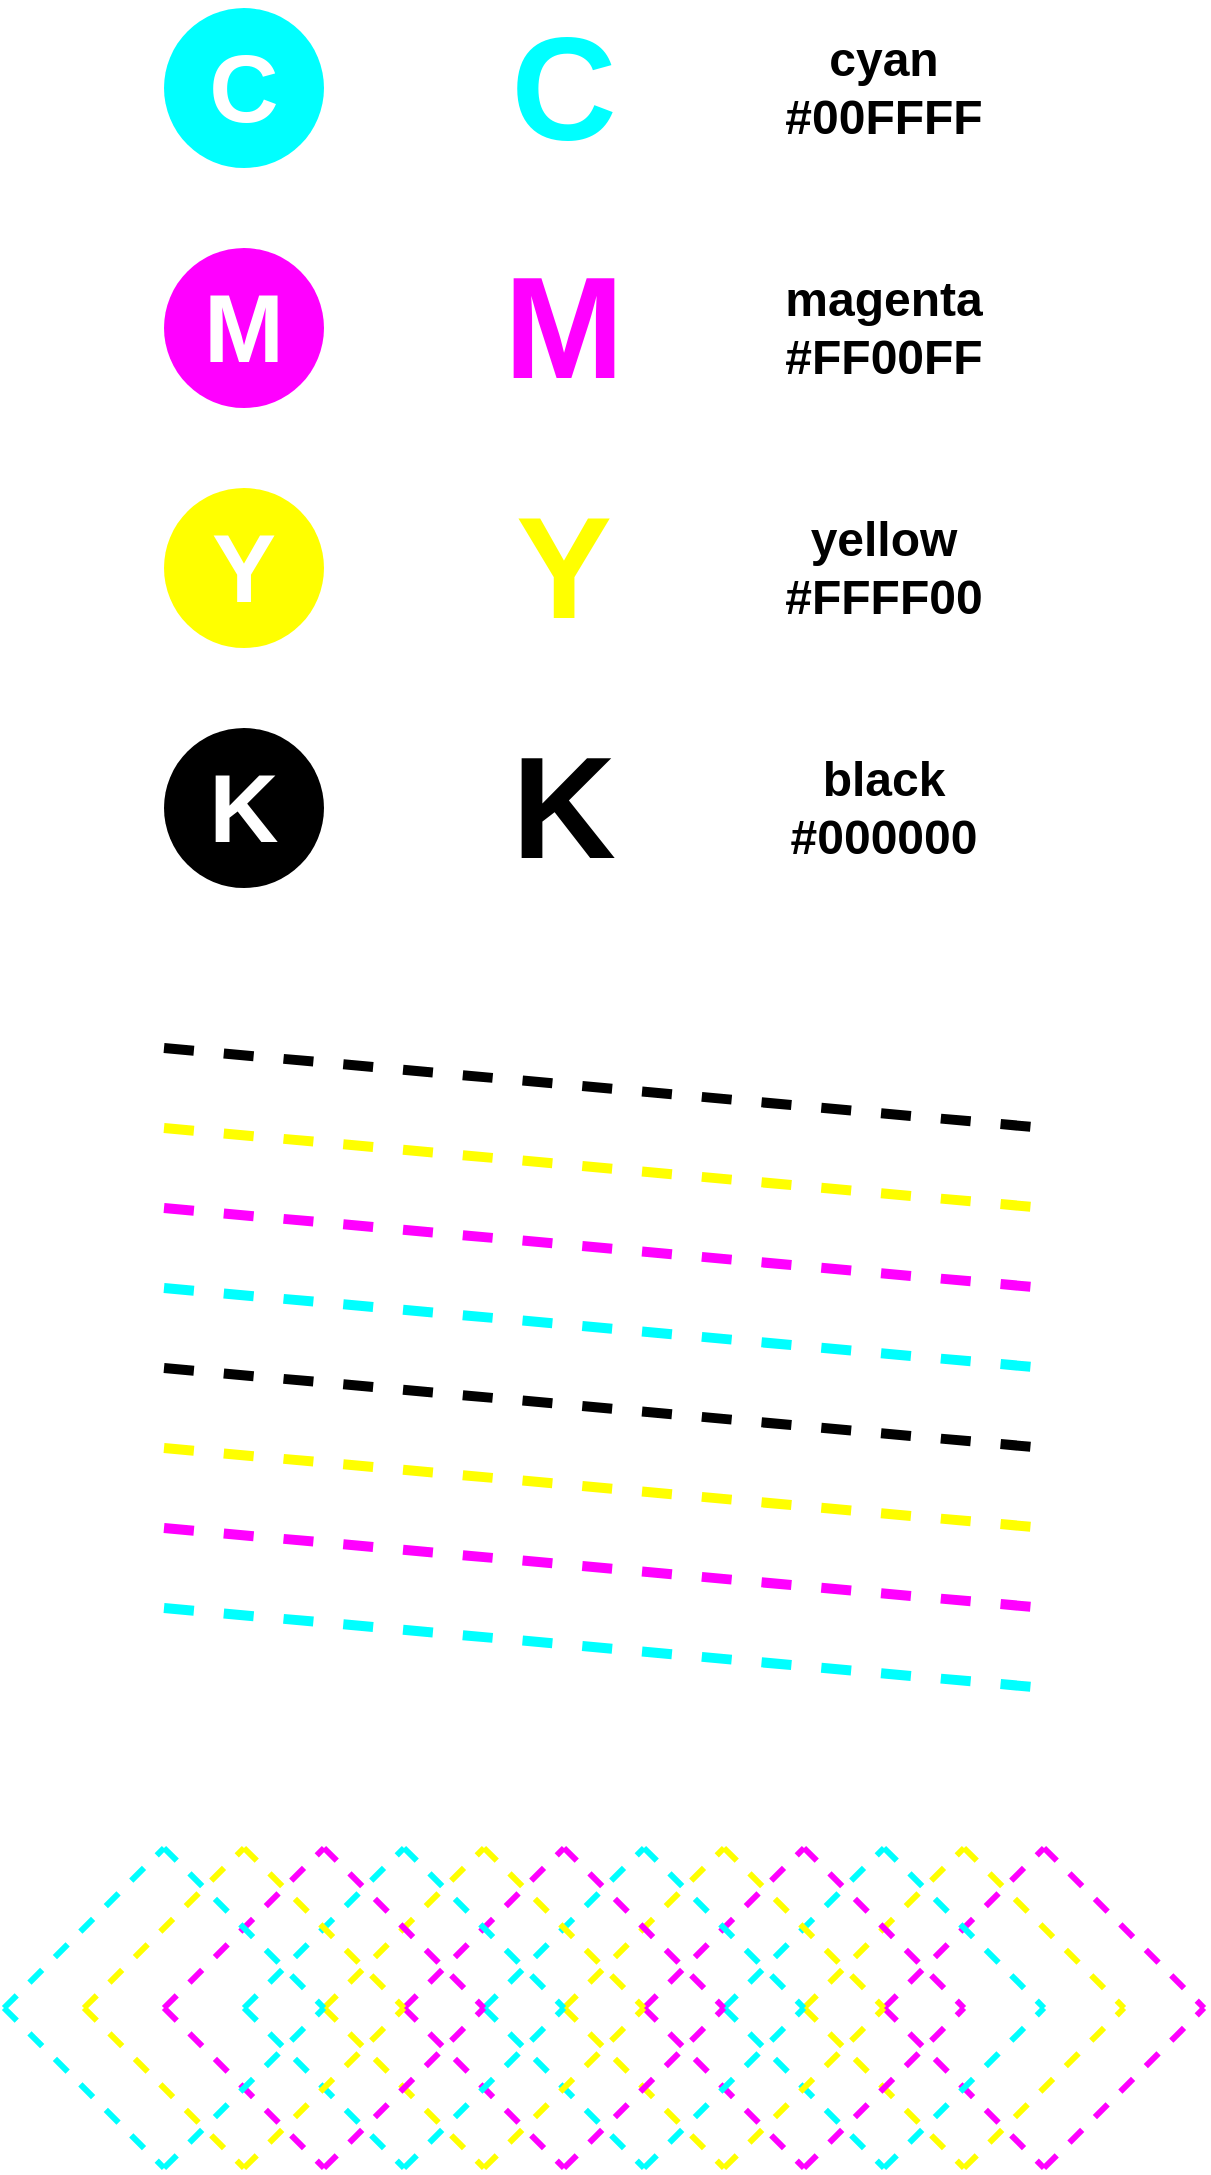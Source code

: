 <mxfile version="24.6.3" type="device">
  <diagram name="第 1 页" id="hYO-8NZHp8vvQbQMahdp">
    <mxGraphModel dx="2019" dy="1111" grid="1" gridSize="10" guides="1" tooltips="1" connect="1" arrows="1" fold="1" page="1" pageScale="1" pageWidth="827" pageHeight="1169" math="0" shadow="0">
      <root>
        <mxCell id="0" />
        <mxCell id="1" parent="0" />
        <mxCell id="rr5zABHRZjq87CbZNu1t-13" value="" style="endArrow=none;dashed=1;html=1;rounded=0;strokeWidth=3;curved=0;strokeColor=#00FFFF;" edge="1" parent="1">
          <mxGeometry width="50" height="50" relative="1" as="geometry">
            <mxPoint x="120" y="1040" as="sourcePoint" />
            <mxPoint x="200" y="960" as="targetPoint" />
          </mxGeometry>
        </mxCell>
        <mxCell id="rr5zABHRZjq87CbZNu1t-14" value="" style="endArrow=none;dashed=1;html=1;rounded=0;strokeWidth=3;curved=0;strokeColor=#FFFF00;" edge="1" parent="1">
          <mxGeometry width="50" height="50" relative="1" as="geometry">
            <mxPoint x="160" y="1040" as="sourcePoint" />
            <mxPoint x="240" y="960" as="targetPoint" />
          </mxGeometry>
        </mxCell>
        <mxCell id="rr5zABHRZjq87CbZNu1t-15" value="" style="endArrow=none;dashed=1;html=1;rounded=0;strokeWidth=3;curved=0;strokeColor=#FF00FF;" edge="1" parent="1">
          <mxGeometry width="50" height="50" relative="1" as="geometry">
            <mxPoint x="200" y="1040" as="sourcePoint" />
            <mxPoint x="280" y="960" as="targetPoint" />
          </mxGeometry>
        </mxCell>
        <mxCell id="rr5zABHRZjq87CbZNu1t-16" value="" style="endArrow=none;dashed=1;html=1;rounded=0;strokeWidth=3;curved=0;strokeColor=#00FFFF;" edge="1" parent="1">
          <mxGeometry width="50" height="50" relative="1" as="geometry">
            <mxPoint x="240" y="1040" as="sourcePoint" />
            <mxPoint x="320" y="960" as="targetPoint" />
          </mxGeometry>
        </mxCell>
        <mxCell id="rr5zABHRZjq87CbZNu1t-17" value="" style="endArrow=none;dashed=1;html=1;rounded=0;strokeWidth=3;curved=0;strokeColor=#FFFF00;" edge="1" parent="1">
          <mxGeometry width="50" height="50" relative="1" as="geometry">
            <mxPoint x="280" y="1040" as="sourcePoint" />
            <mxPoint x="360" y="960" as="targetPoint" />
          </mxGeometry>
        </mxCell>
        <mxCell id="rr5zABHRZjq87CbZNu1t-18" value="" style="endArrow=none;dashed=1;html=1;rounded=0;strokeWidth=3;curved=0;strokeColor=#FF00FF;" edge="1" parent="1">
          <mxGeometry width="50" height="50" relative="1" as="geometry">
            <mxPoint x="320" y="1040" as="sourcePoint" />
            <mxPoint x="400" y="960" as="targetPoint" />
          </mxGeometry>
        </mxCell>
        <mxCell id="rr5zABHRZjq87CbZNu1t-19" value="" style="endArrow=none;dashed=1;html=1;rounded=0;strokeWidth=3;curved=0;strokeColor=#00FFFF;" edge="1" parent="1">
          <mxGeometry width="50" height="50" relative="1" as="geometry">
            <mxPoint x="360" y="1040" as="sourcePoint" />
            <mxPoint x="440" y="960" as="targetPoint" />
          </mxGeometry>
        </mxCell>
        <mxCell id="rr5zABHRZjq87CbZNu1t-20" value="" style="endArrow=none;dashed=1;html=1;rounded=0;strokeWidth=3;curved=0;strokeColor=#FFFF00;" edge="1" parent="1">
          <mxGeometry width="50" height="50" relative="1" as="geometry">
            <mxPoint x="400" y="1040" as="sourcePoint" />
            <mxPoint x="480" y="960" as="targetPoint" />
          </mxGeometry>
        </mxCell>
        <mxCell id="rr5zABHRZjq87CbZNu1t-21" value="" style="endArrow=none;dashed=1;html=1;rounded=0;strokeWidth=3;curved=0;strokeColor=#FF00FF;" edge="1" parent="1">
          <mxGeometry width="50" height="50" relative="1" as="geometry">
            <mxPoint x="440" y="1040" as="sourcePoint" />
            <mxPoint x="520" y="960" as="targetPoint" />
          </mxGeometry>
        </mxCell>
        <mxCell id="rr5zABHRZjq87CbZNu1t-22" value="" style="endArrow=none;dashed=1;html=1;rounded=0;strokeWidth=3;curved=0;strokeColor=#00FFFF;" edge="1" parent="1">
          <mxGeometry width="50" height="50" relative="1" as="geometry">
            <mxPoint x="480" y="1040" as="sourcePoint" />
            <mxPoint x="560" y="960" as="targetPoint" />
          </mxGeometry>
        </mxCell>
        <mxCell id="rr5zABHRZjq87CbZNu1t-23" value="" style="endArrow=none;dashed=1;html=1;rounded=0;strokeWidth=3;curved=0;strokeColor=#FFFF00;" edge="1" parent="1">
          <mxGeometry width="50" height="50" relative="1" as="geometry">
            <mxPoint x="520" y="1040" as="sourcePoint" />
            <mxPoint x="600" y="960" as="targetPoint" />
          </mxGeometry>
        </mxCell>
        <mxCell id="rr5zABHRZjq87CbZNu1t-24" value="" style="endArrow=none;dashed=1;html=1;rounded=0;strokeWidth=3;curved=0;strokeColor=#FF00FF;" edge="1" parent="1">
          <mxGeometry width="50" height="50" relative="1" as="geometry">
            <mxPoint x="560" y="1040" as="sourcePoint" />
            <mxPoint x="640" y="960" as="targetPoint" />
          </mxGeometry>
        </mxCell>
        <mxCell id="9GDjjJapkxw-lqmiiiHe-1" value="&lt;font color=&quot;#ffffff&quot; style=&quot;font-size: 48px;&quot;&gt;&lt;b style=&quot;font-size: 48px;&quot;&gt;C&lt;/b&gt;&lt;/font&gt;" style="ellipse;whiteSpace=wrap;html=1;aspect=fixed;fillColor=#00FFFF;strokeColor=none;fontSize=48;" parent="1" vertex="1">
          <mxGeometry x="200" y="40" width="80" height="80" as="geometry" />
        </mxCell>
        <mxCell id="9GDjjJapkxw-lqmiiiHe-2" value="&lt;font color=&quot;#ffffff&quot; style=&quot;font-size: 48px;&quot;&gt;&lt;b style=&quot;font-size: 48px;&quot;&gt;M&lt;/b&gt;&lt;/font&gt;" style="ellipse;whiteSpace=wrap;html=1;aspect=fixed;fillColor=#FF00FF;strokeColor=none;fontSize=48;" parent="1" vertex="1">
          <mxGeometry x="200" y="160" width="80" height="80" as="geometry" />
        </mxCell>
        <mxCell id="9GDjjJapkxw-lqmiiiHe-3" value="&lt;font color=&quot;#ffffff&quot; style=&quot;font-size: 48px;&quot;&gt;&lt;b style=&quot;font-size: 48px;&quot;&gt;Y&lt;/b&gt;&lt;/font&gt;" style="ellipse;whiteSpace=wrap;html=1;aspect=fixed;fillColor=#FFFF00;strokeColor=none;fontSize=48;" parent="1" vertex="1">
          <mxGeometry x="200" y="280" width="80" height="80" as="geometry" />
        </mxCell>
        <mxCell id="9GDjjJapkxw-lqmiiiHe-4" value="&lt;font color=&quot;#ffffff&quot; style=&quot;font-size: 48px;&quot;&gt;&lt;b style=&quot;font-size: 48px;&quot;&gt;K&lt;/b&gt;&lt;/font&gt;" style="ellipse;whiteSpace=wrap;html=1;aspect=fixed;fillColor=#000000;strokeColor=none;fontSize=48;" parent="1" vertex="1">
          <mxGeometry x="200" y="400" width="80" height="80" as="geometry" />
        </mxCell>
        <mxCell id="9GDjjJapkxw-lqmiiiHe-5" value="C" style="whiteSpace=wrap;html=1;aspect=fixed;strokeColor=none;fillColor=none;fontStyle=1;fontSize=73;fontColor=#00FFFF;" parent="1" vertex="1">
          <mxGeometry x="360" y="40" width="80" height="80" as="geometry" />
        </mxCell>
        <mxCell id="9GDjjJapkxw-lqmiiiHe-6" value="M" style="whiteSpace=wrap;html=1;aspect=fixed;strokeColor=none;fillColor=none;fontStyle=1;fontSize=72;fontColor=#FF00FF;" parent="1" vertex="1">
          <mxGeometry x="360" y="160" width="80" height="80" as="geometry" />
        </mxCell>
        <mxCell id="9GDjjJapkxw-lqmiiiHe-7" value="Y" style="whiteSpace=wrap;html=1;aspect=fixed;strokeColor=none;fillColor=none;fontStyle=1;fontSize=72;fontColor=#FFFF00;" parent="1" vertex="1">
          <mxGeometry x="360" y="280" width="80" height="80" as="geometry" />
        </mxCell>
        <mxCell id="9GDjjJapkxw-lqmiiiHe-8" value="K" style="whiteSpace=wrap;html=1;aspect=fixed;strokeColor=none;fillColor=none;fontStyle=1;fontSize=72;fontColor=#000000;" parent="1" vertex="1">
          <mxGeometry x="360" y="400" width="80" height="80" as="geometry" />
        </mxCell>
        <mxCell id="9GDjjJapkxw-lqmiiiHe-9" value="&lt;font style=&quot;font-size: 24px;&quot;&gt;&lt;span style=&quot;font-size: 24px;&quot;&gt;cyan&lt;br style=&quot;font-size: 24px;&quot;&gt;#00FFFF&lt;/span&gt;&lt;/font&gt;" style="rounded=0;whiteSpace=wrap;html=1;strokeColor=none;fillColor=none;fontSize=24;fontStyle=1;fontColor=default;" parent="1" vertex="1">
          <mxGeometry x="480" y="40" width="160" height="80" as="geometry" />
        </mxCell>
        <mxCell id="9GDjjJapkxw-lqmiiiHe-10" value="&lt;font style=&quot;font-size: 24px;&quot;&gt;&lt;b style=&quot;font-size: 24px;&quot;&gt;magenta&lt;/b&gt;&lt;/font&gt;&lt;div style=&quot;font-size: 24px;&quot;&gt;&lt;span style=&quot;font-size: 24px; font-weight: 700;&quot;&gt;#FF&lt;/span&gt;&lt;span style=&quot;font-weight: 700; background-color: initial;&quot;&gt;00&lt;/span&gt;&lt;span style=&quot;font-weight: 700; background-color: initial;&quot;&gt;FF&lt;/span&gt;&lt;/div&gt;" style="rounded=0;whiteSpace=wrap;html=1;strokeColor=none;fillColor=none;fontSize=24;fontColor=default;" parent="1" vertex="1">
          <mxGeometry x="480" y="160" width="160" height="80" as="geometry" />
        </mxCell>
        <mxCell id="9GDjjJapkxw-lqmiiiHe-11" value="&lt;font style=&quot;font-size: 24px;&quot;&gt;&lt;b style=&quot;font-size: 24px;&quot;&gt;yellow&lt;/b&gt;&lt;/font&gt;&lt;div style=&quot;font-size: 24px;&quot;&gt;&lt;span style=&quot;font-size: 24px; font-weight: 700;&quot;&gt;#FFFF&lt;/span&gt;&lt;font style=&quot;font-size: 24px;&quot;&gt;&lt;b style=&quot;font-size: 24px;&quot;&gt;&lt;/b&gt;&lt;/font&gt;&lt;span style=&quot;font-weight: 700; background-color: initial;&quot;&gt;00&lt;/span&gt;&lt;/div&gt;" style="rounded=0;whiteSpace=wrap;html=1;strokeColor=none;fillColor=none;fontSize=24;fontColor=default;" parent="1" vertex="1">
          <mxGeometry x="480" y="280" width="160" height="80" as="geometry" />
        </mxCell>
        <mxCell id="9GDjjJapkxw-lqmiiiHe-12" value="&lt;font style=&quot;font-size: 24px;&quot;&gt;&lt;b style=&quot;font-size: 24px;&quot;&gt;black&lt;/b&gt;&lt;/font&gt;&lt;div style=&quot;font-size: 24px;&quot;&gt;&lt;span style=&quot;font-size: 24px; font-weight: 700; background-color: initial;&quot;&gt;#000000&lt;/span&gt;&lt;/div&gt;" style="rounded=0;whiteSpace=wrap;html=1;strokeColor=none;fillColor=none;fontSize=24;fontColor=default;" parent="1" vertex="1">
          <mxGeometry x="480" y="400" width="160" height="80" as="geometry" />
        </mxCell>
        <mxCell id="rr5zABHRZjq87CbZNu1t-1" value="" style="endArrow=none;html=1;rounded=0;strokeColor=#000000;strokeWidth=5;dashed=1;" edge="1" parent="1">
          <mxGeometry width="50" height="50" relative="1" as="geometry">
            <mxPoint x="200" y="560" as="sourcePoint" />
            <mxPoint x="640" y="600" as="targetPoint" />
          </mxGeometry>
        </mxCell>
        <mxCell id="rr5zABHRZjq87CbZNu1t-3" value="" style="endArrow=none;html=1;rounded=0;strokeColor=#FFFF00;strokeWidth=5;dashed=1;" edge="1" parent="1">
          <mxGeometry width="50" height="50" relative="1" as="geometry">
            <mxPoint x="200" y="600" as="sourcePoint" />
            <mxPoint x="640" y="640" as="targetPoint" />
          </mxGeometry>
        </mxCell>
        <mxCell id="rr5zABHRZjq87CbZNu1t-4" value="" style="endArrow=none;html=1;rounded=0;strokeColor=#FF00FF;strokeWidth=5;dashed=1;" edge="1" parent="1">
          <mxGeometry width="50" height="50" relative="1" as="geometry">
            <mxPoint x="200" y="640" as="sourcePoint" />
            <mxPoint x="640" y="680" as="targetPoint" />
          </mxGeometry>
        </mxCell>
        <mxCell id="rr5zABHRZjq87CbZNu1t-5" value="" style="endArrow=none;html=1;rounded=0;strokeColor=#00FFFF;strokeWidth=5;dashed=1;" edge="1" parent="1">
          <mxGeometry width="50" height="50" relative="1" as="geometry">
            <mxPoint x="200" y="680" as="sourcePoint" />
            <mxPoint x="640" y="720" as="targetPoint" />
          </mxGeometry>
        </mxCell>
        <mxCell id="rr5zABHRZjq87CbZNu1t-6" value="" style="endArrow=none;html=1;rounded=0;strokeColor=#000000;strokeWidth=5;dashed=1;" edge="1" parent="1">
          <mxGeometry width="50" height="50" relative="1" as="geometry">
            <mxPoint x="200" y="720" as="sourcePoint" />
            <mxPoint x="640" y="760" as="targetPoint" />
          </mxGeometry>
        </mxCell>
        <mxCell id="rr5zABHRZjq87CbZNu1t-7" value="" style="endArrow=none;html=1;rounded=0;strokeColor=#FFFF00;strokeWidth=5;dashed=1;" edge="1" parent="1">
          <mxGeometry width="50" height="50" relative="1" as="geometry">
            <mxPoint x="200" y="760" as="sourcePoint" />
            <mxPoint x="640" y="800" as="targetPoint" />
          </mxGeometry>
        </mxCell>
        <mxCell id="rr5zABHRZjq87CbZNu1t-8" value="" style="endArrow=none;html=1;rounded=0;strokeColor=#FF00FF;strokeWidth=5;dashed=1;" edge="1" parent="1">
          <mxGeometry width="50" height="50" relative="1" as="geometry">
            <mxPoint x="200" y="800" as="sourcePoint" />
            <mxPoint x="640" y="840" as="targetPoint" />
          </mxGeometry>
        </mxCell>
        <mxCell id="rr5zABHRZjq87CbZNu1t-9" value="" style="endArrow=none;html=1;rounded=0;strokeColor=#00FFFF;strokeWidth=5;dashed=1;" edge="1" parent="1">
          <mxGeometry width="50" height="50" relative="1" as="geometry">
            <mxPoint x="200" y="840" as="sourcePoint" />
            <mxPoint x="640" y="880" as="targetPoint" />
          </mxGeometry>
        </mxCell>
        <mxCell id="rr5zABHRZjq87CbZNu1t-25" value="" style="endArrow=none;dashed=1;html=1;rounded=0;strokeWidth=3;curved=0;strokeColor=#00FFFF;" edge="1" parent="1">
          <mxGeometry width="50" height="50" relative="1" as="geometry">
            <mxPoint x="120" y="1040" as="sourcePoint" />
            <mxPoint x="200" y="1120" as="targetPoint" />
          </mxGeometry>
        </mxCell>
        <mxCell id="rr5zABHRZjq87CbZNu1t-26" value="" style="endArrow=none;dashed=1;html=1;rounded=0;strokeWidth=3;curved=0;strokeColor=#FFFF00;" edge="1" parent="1">
          <mxGeometry width="50" height="50" relative="1" as="geometry">
            <mxPoint x="160" y="1040" as="sourcePoint" />
            <mxPoint x="240" y="1120" as="targetPoint" />
          </mxGeometry>
        </mxCell>
        <mxCell id="rr5zABHRZjq87CbZNu1t-27" value="" style="endArrow=none;dashed=1;html=1;rounded=0;strokeWidth=3;curved=0;strokeColor=#FF00FF;" edge="1" parent="1">
          <mxGeometry width="50" height="50" relative="1" as="geometry">
            <mxPoint x="200" y="1040" as="sourcePoint" />
            <mxPoint x="280" y="1120" as="targetPoint" />
          </mxGeometry>
        </mxCell>
        <mxCell id="rr5zABHRZjq87CbZNu1t-37" value="" style="endArrow=none;dashed=1;html=1;rounded=0;strokeWidth=3;curved=0;strokeColor=#00FFFF;" edge="1" parent="1">
          <mxGeometry width="50" height="50" relative="1" as="geometry">
            <mxPoint x="240" y="1040" as="sourcePoint" />
            <mxPoint x="320" y="1120" as="targetPoint" />
          </mxGeometry>
        </mxCell>
        <mxCell id="rr5zABHRZjq87CbZNu1t-38" value="" style="endArrow=none;dashed=1;html=1;rounded=0;strokeWidth=3;curved=0;strokeColor=#FFFF00;" edge="1" parent="1">
          <mxGeometry width="50" height="50" relative="1" as="geometry">
            <mxPoint x="280" y="1040" as="sourcePoint" />
            <mxPoint x="360" y="1120" as="targetPoint" />
          </mxGeometry>
        </mxCell>
        <mxCell id="rr5zABHRZjq87CbZNu1t-39" value="" style="endArrow=none;dashed=1;html=1;rounded=0;strokeWidth=3;curved=0;strokeColor=#FF00FF;" edge="1" parent="1">
          <mxGeometry width="50" height="50" relative="1" as="geometry">
            <mxPoint x="320" y="1040" as="sourcePoint" />
            <mxPoint x="400" y="1120" as="targetPoint" />
          </mxGeometry>
        </mxCell>
        <mxCell id="rr5zABHRZjq87CbZNu1t-40" value="" style="endArrow=none;dashed=1;html=1;rounded=0;strokeWidth=3;curved=0;strokeColor=#00FFFF;" edge="1" parent="1">
          <mxGeometry width="50" height="50" relative="1" as="geometry">
            <mxPoint x="360" y="1040" as="sourcePoint" />
            <mxPoint x="440" y="1120" as="targetPoint" />
          </mxGeometry>
        </mxCell>
        <mxCell id="rr5zABHRZjq87CbZNu1t-41" value="" style="endArrow=none;dashed=1;html=1;rounded=0;strokeWidth=3;curved=0;strokeColor=#FFFF00;" edge="1" parent="1">
          <mxGeometry width="50" height="50" relative="1" as="geometry">
            <mxPoint x="400" y="1040" as="sourcePoint" />
            <mxPoint x="480" y="1120" as="targetPoint" />
          </mxGeometry>
        </mxCell>
        <mxCell id="rr5zABHRZjq87CbZNu1t-42" value="" style="endArrow=none;dashed=1;html=1;rounded=0;strokeWidth=3;curved=0;strokeColor=#FF00FF;" edge="1" parent="1">
          <mxGeometry width="50" height="50" relative="1" as="geometry">
            <mxPoint x="440" y="1040" as="sourcePoint" />
            <mxPoint x="520" y="1120" as="targetPoint" />
          </mxGeometry>
        </mxCell>
        <mxCell id="rr5zABHRZjq87CbZNu1t-43" value="" style="endArrow=none;dashed=1;html=1;rounded=0;strokeWidth=3;curved=0;strokeColor=#00FFFF;" edge="1" parent="1">
          <mxGeometry width="50" height="50" relative="1" as="geometry">
            <mxPoint x="480" y="1040" as="sourcePoint" />
            <mxPoint x="560" y="1120" as="targetPoint" />
          </mxGeometry>
        </mxCell>
        <mxCell id="rr5zABHRZjq87CbZNu1t-44" value="" style="endArrow=none;dashed=1;html=1;rounded=0;strokeWidth=3;curved=0;strokeColor=#FFFF00;" edge="1" parent="1">
          <mxGeometry width="50" height="50" relative="1" as="geometry">
            <mxPoint x="520" y="1040" as="sourcePoint" />
            <mxPoint x="600" y="1120" as="targetPoint" />
          </mxGeometry>
        </mxCell>
        <mxCell id="rr5zABHRZjq87CbZNu1t-45" value="" style="endArrow=none;dashed=1;html=1;rounded=0;strokeWidth=3;curved=0;strokeColor=#FF00FF;" edge="1" parent="1">
          <mxGeometry width="50" height="50" relative="1" as="geometry">
            <mxPoint x="560" y="1040" as="sourcePoint" />
            <mxPoint x="640" y="1120" as="targetPoint" />
          </mxGeometry>
        </mxCell>
        <mxCell id="rr5zABHRZjq87CbZNu1t-94" value="" style="endArrow=none;dashed=1;html=1;rounded=0;strokeWidth=3;curved=0;strokeColor=#00FFFF;" edge="1" parent="1">
          <mxGeometry width="50" height="50" relative="1" as="geometry">
            <mxPoint x="200" y="960" as="sourcePoint" />
            <mxPoint x="280" y="1040" as="targetPoint" />
          </mxGeometry>
        </mxCell>
        <mxCell id="rr5zABHRZjq87CbZNu1t-95" value="" style="endArrow=none;dashed=1;html=1;rounded=0;strokeWidth=3;curved=0;strokeColor=#FFFF00;" edge="1" parent="1">
          <mxGeometry width="50" height="50" relative="1" as="geometry">
            <mxPoint x="240" y="960" as="sourcePoint" />
            <mxPoint x="320" y="1040" as="targetPoint" />
          </mxGeometry>
        </mxCell>
        <mxCell id="rr5zABHRZjq87CbZNu1t-96" value="" style="endArrow=none;dashed=1;html=1;rounded=0;strokeWidth=3;curved=0;strokeColor=#FF00FF;" edge="1" parent="1">
          <mxGeometry width="50" height="50" relative="1" as="geometry">
            <mxPoint x="280" y="960" as="sourcePoint" />
            <mxPoint x="360" y="1040" as="targetPoint" />
          </mxGeometry>
        </mxCell>
        <mxCell id="rr5zABHRZjq87CbZNu1t-97" value="" style="endArrow=none;dashed=1;html=1;rounded=0;strokeWidth=3;curved=0;strokeColor=#00FFFF;" edge="1" parent="1">
          <mxGeometry width="50" height="50" relative="1" as="geometry">
            <mxPoint x="320" y="960" as="sourcePoint" />
            <mxPoint x="400" y="1040" as="targetPoint" />
          </mxGeometry>
        </mxCell>
        <mxCell id="rr5zABHRZjq87CbZNu1t-98" value="" style="endArrow=none;dashed=1;html=1;rounded=0;strokeWidth=3;curved=0;strokeColor=#FFFF00;" edge="1" parent="1">
          <mxGeometry width="50" height="50" relative="1" as="geometry">
            <mxPoint x="360" y="960" as="sourcePoint" />
            <mxPoint x="440" y="1040" as="targetPoint" />
          </mxGeometry>
        </mxCell>
        <mxCell id="rr5zABHRZjq87CbZNu1t-99" value="" style="endArrow=none;dashed=1;html=1;rounded=0;strokeWidth=3;curved=0;strokeColor=#FF00FF;" edge="1" parent="1">
          <mxGeometry width="50" height="50" relative="1" as="geometry">
            <mxPoint x="400" y="960" as="sourcePoint" />
            <mxPoint x="480" y="1040" as="targetPoint" />
          </mxGeometry>
        </mxCell>
        <mxCell id="rr5zABHRZjq87CbZNu1t-100" value="" style="endArrow=none;dashed=1;html=1;rounded=0;strokeWidth=3;curved=0;strokeColor=#00FFFF;" edge="1" parent="1">
          <mxGeometry width="50" height="50" relative="1" as="geometry">
            <mxPoint x="440" y="960" as="sourcePoint" />
            <mxPoint x="520" y="1040" as="targetPoint" />
          </mxGeometry>
        </mxCell>
        <mxCell id="rr5zABHRZjq87CbZNu1t-101" value="" style="endArrow=none;dashed=1;html=1;rounded=0;strokeWidth=3;curved=0;strokeColor=#FFFF00;" edge="1" parent="1">
          <mxGeometry width="50" height="50" relative="1" as="geometry">
            <mxPoint x="480" y="960" as="sourcePoint" />
            <mxPoint x="560" y="1040" as="targetPoint" />
          </mxGeometry>
        </mxCell>
        <mxCell id="rr5zABHRZjq87CbZNu1t-102" value="" style="endArrow=none;dashed=1;html=1;rounded=0;strokeWidth=3;curved=0;strokeColor=#FF00FF;" edge="1" parent="1">
          <mxGeometry width="50" height="50" relative="1" as="geometry">
            <mxPoint x="520" y="960" as="sourcePoint" />
            <mxPoint x="600" y="1040" as="targetPoint" />
          </mxGeometry>
        </mxCell>
        <mxCell id="rr5zABHRZjq87CbZNu1t-103" value="" style="endArrow=none;dashed=1;html=1;rounded=0;strokeWidth=3;curved=0;strokeColor=#00FFFF;" edge="1" parent="1">
          <mxGeometry width="50" height="50" relative="1" as="geometry">
            <mxPoint x="560" y="960" as="sourcePoint" />
            <mxPoint x="640" y="1040" as="targetPoint" />
          </mxGeometry>
        </mxCell>
        <mxCell id="rr5zABHRZjq87CbZNu1t-104" value="" style="endArrow=none;dashed=1;html=1;rounded=0;strokeWidth=3;curved=0;strokeColor=#FFFF00;" edge="1" parent="1">
          <mxGeometry width="50" height="50" relative="1" as="geometry">
            <mxPoint x="600" y="960" as="sourcePoint" />
            <mxPoint x="680" y="1040" as="targetPoint" />
          </mxGeometry>
        </mxCell>
        <mxCell id="rr5zABHRZjq87CbZNu1t-105" value="" style="endArrow=none;dashed=1;html=1;rounded=0;strokeWidth=3;curved=0;strokeColor=#FF00FF;" edge="1" parent="1">
          <mxGeometry width="50" height="50" relative="1" as="geometry">
            <mxPoint x="640" y="960" as="sourcePoint" />
            <mxPoint x="720" y="1040" as="targetPoint" />
          </mxGeometry>
        </mxCell>
        <mxCell id="rr5zABHRZjq87CbZNu1t-106" value="" style="endArrow=none;dashed=1;html=1;rounded=0;strokeWidth=3;curved=0;strokeColor=#00FFFF;" edge="1" parent="1">
          <mxGeometry width="50" height="50" relative="1" as="geometry">
            <mxPoint x="200" y="1120" as="sourcePoint" />
            <mxPoint x="280" y="1040" as="targetPoint" />
          </mxGeometry>
        </mxCell>
        <mxCell id="rr5zABHRZjq87CbZNu1t-107" value="" style="endArrow=none;dashed=1;html=1;rounded=0;strokeWidth=3;curved=0;strokeColor=#FFFF00;" edge="1" parent="1">
          <mxGeometry width="50" height="50" relative="1" as="geometry">
            <mxPoint x="240" y="1120" as="sourcePoint" />
            <mxPoint x="320" y="1040" as="targetPoint" />
          </mxGeometry>
        </mxCell>
        <mxCell id="rr5zABHRZjq87CbZNu1t-108" value="" style="endArrow=none;dashed=1;html=1;rounded=0;strokeWidth=3;curved=0;strokeColor=#FF00FF;" edge="1" parent="1">
          <mxGeometry width="50" height="50" relative="1" as="geometry">
            <mxPoint x="280" y="1120" as="sourcePoint" />
            <mxPoint x="360" y="1040" as="targetPoint" />
          </mxGeometry>
        </mxCell>
        <mxCell id="rr5zABHRZjq87CbZNu1t-109" value="" style="endArrow=none;dashed=1;html=1;rounded=0;strokeWidth=3;curved=0;strokeColor=#00FFFF;" edge="1" parent="1">
          <mxGeometry width="50" height="50" relative="1" as="geometry">
            <mxPoint x="320" y="1120" as="sourcePoint" />
            <mxPoint x="400" y="1040" as="targetPoint" />
          </mxGeometry>
        </mxCell>
        <mxCell id="rr5zABHRZjq87CbZNu1t-110" value="" style="endArrow=none;dashed=1;html=1;rounded=0;strokeWidth=3;curved=0;strokeColor=#FFFF00;" edge="1" parent="1">
          <mxGeometry width="50" height="50" relative="1" as="geometry">
            <mxPoint x="360" y="1120" as="sourcePoint" />
            <mxPoint x="440" y="1040" as="targetPoint" />
          </mxGeometry>
        </mxCell>
        <mxCell id="rr5zABHRZjq87CbZNu1t-111" value="" style="endArrow=none;dashed=1;html=1;rounded=0;strokeWidth=3;curved=0;strokeColor=#FF00FF;" edge="1" parent="1">
          <mxGeometry width="50" height="50" relative="1" as="geometry">
            <mxPoint x="400" y="1120" as="sourcePoint" />
            <mxPoint x="480" y="1040" as="targetPoint" />
          </mxGeometry>
        </mxCell>
        <mxCell id="rr5zABHRZjq87CbZNu1t-112" value="" style="endArrow=none;dashed=1;html=1;rounded=0;strokeWidth=3;curved=0;strokeColor=#00FFFF;" edge="1" parent="1">
          <mxGeometry width="50" height="50" relative="1" as="geometry">
            <mxPoint x="440" y="1120" as="sourcePoint" />
            <mxPoint x="520" y="1040" as="targetPoint" />
          </mxGeometry>
        </mxCell>
        <mxCell id="rr5zABHRZjq87CbZNu1t-113" value="" style="endArrow=none;dashed=1;html=1;rounded=0;strokeWidth=3;curved=0;strokeColor=#FFFF00;" edge="1" parent="1">
          <mxGeometry width="50" height="50" relative="1" as="geometry">
            <mxPoint x="480" y="1120" as="sourcePoint" />
            <mxPoint x="560" y="1040" as="targetPoint" />
          </mxGeometry>
        </mxCell>
        <mxCell id="rr5zABHRZjq87CbZNu1t-114" value="" style="endArrow=none;dashed=1;html=1;rounded=0;strokeWidth=3;curved=0;strokeColor=#FF00FF;" edge="1" parent="1">
          <mxGeometry width="50" height="50" relative="1" as="geometry">
            <mxPoint x="520" y="1120" as="sourcePoint" />
            <mxPoint x="600" y="1040" as="targetPoint" />
          </mxGeometry>
        </mxCell>
        <mxCell id="rr5zABHRZjq87CbZNu1t-115" value="" style="endArrow=none;dashed=1;html=1;rounded=0;strokeWidth=3;curved=0;strokeColor=#00FFFF;" edge="1" parent="1">
          <mxGeometry width="50" height="50" relative="1" as="geometry">
            <mxPoint x="560" y="1120" as="sourcePoint" />
            <mxPoint x="640" y="1040" as="targetPoint" />
          </mxGeometry>
        </mxCell>
        <mxCell id="rr5zABHRZjq87CbZNu1t-116" value="" style="endArrow=none;dashed=1;html=1;rounded=0;strokeWidth=3;curved=0;strokeColor=#FFFF00;" edge="1" parent="1">
          <mxGeometry width="50" height="50" relative="1" as="geometry">
            <mxPoint x="600" y="1120" as="sourcePoint" />
            <mxPoint x="680" y="1040" as="targetPoint" />
          </mxGeometry>
        </mxCell>
        <mxCell id="rr5zABHRZjq87CbZNu1t-117" value="" style="endArrow=none;dashed=1;html=1;rounded=0;strokeWidth=3;curved=0;strokeColor=#FF00FF;" edge="1" parent="1">
          <mxGeometry width="50" height="50" relative="1" as="geometry">
            <mxPoint x="640" y="1120" as="sourcePoint" />
            <mxPoint x="720" y="1040" as="targetPoint" />
          </mxGeometry>
        </mxCell>
      </root>
    </mxGraphModel>
  </diagram>
</mxfile>
